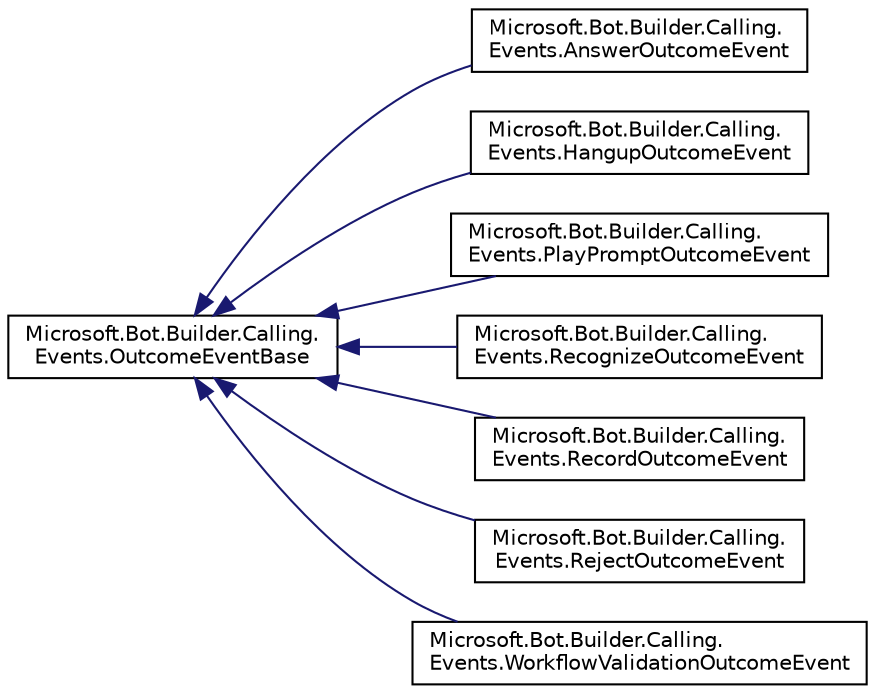 digraph "Graphical Class Hierarchy"
{
  edge [fontname="Helvetica",fontsize="10",labelfontname="Helvetica",labelfontsize="10"];
  node [fontname="Helvetica",fontsize="10",shape=record];
  rankdir="LR";
  Node1 [label="Microsoft.Bot.Builder.Calling.\lEvents.OutcomeEventBase",height=0.2,width=0.4,color="black", fillcolor="white", style="filled",URL="$d3/d8e/class_microsoft_1_1_bot_1_1_builder_1_1_calling_1_1_events_1_1_outcome_event_base.html"];
  Node1 -> Node2 [dir="back",color="midnightblue",fontsize="10",style="solid",fontname="Helvetica"];
  Node2 [label="Microsoft.Bot.Builder.Calling.\lEvents.AnswerOutcomeEvent",height=0.2,width=0.4,color="black", fillcolor="white", style="filled",URL="$d2/d91/class_microsoft_1_1_bot_1_1_builder_1_1_calling_1_1_events_1_1_answer_outcome_event.html"];
  Node1 -> Node3 [dir="back",color="midnightblue",fontsize="10",style="solid",fontname="Helvetica"];
  Node3 [label="Microsoft.Bot.Builder.Calling.\lEvents.HangupOutcomeEvent",height=0.2,width=0.4,color="black", fillcolor="white", style="filled",URL="$db/dac/class_microsoft_1_1_bot_1_1_builder_1_1_calling_1_1_events_1_1_hangup_outcome_event.html"];
  Node1 -> Node4 [dir="back",color="midnightblue",fontsize="10",style="solid",fontname="Helvetica"];
  Node4 [label="Microsoft.Bot.Builder.Calling.\lEvents.PlayPromptOutcomeEvent",height=0.2,width=0.4,color="black", fillcolor="white", style="filled",URL="$d8/de7/class_microsoft_1_1_bot_1_1_builder_1_1_calling_1_1_events_1_1_play_prompt_outcome_event.html"];
  Node1 -> Node5 [dir="back",color="midnightblue",fontsize="10",style="solid",fontname="Helvetica"];
  Node5 [label="Microsoft.Bot.Builder.Calling.\lEvents.RecognizeOutcomeEvent",height=0.2,width=0.4,color="black", fillcolor="white", style="filled",URL="$d9/d79/class_microsoft_1_1_bot_1_1_builder_1_1_calling_1_1_events_1_1_recognize_outcome_event.html"];
  Node1 -> Node6 [dir="back",color="midnightblue",fontsize="10",style="solid",fontname="Helvetica"];
  Node6 [label="Microsoft.Bot.Builder.Calling.\lEvents.RecordOutcomeEvent",height=0.2,width=0.4,color="black", fillcolor="white", style="filled",URL="$da/df1/class_microsoft_1_1_bot_1_1_builder_1_1_calling_1_1_events_1_1_record_outcome_event.html"];
  Node1 -> Node7 [dir="back",color="midnightblue",fontsize="10",style="solid",fontname="Helvetica"];
  Node7 [label="Microsoft.Bot.Builder.Calling.\lEvents.RejectOutcomeEvent",height=0.2,width=0.4,color="black", fillcolor="white", style="filled",URL="$d8/d60/class_microsoft_1_1_bot_1_1_builder_1_1_calling_1_1_events_1_1_reject_outcome_event.html"];
  Node1 -> Node8 [dir="back",color="midnightblue",fontsize="10",style="solid",fontname="Helvetica"];
  Node8 [label="Microsoft.Bot.Builder.Calling.\lEvents.WorkflowValidationOutcomeEvent",height=0.2,width=0.4,color="black", fillcolor="white", style="filled",URL="$d0/d98/class_microsoft_1_1_bot_1_1_builder_1_1_calling_1_1_events_1_1_workflow_validation_outcome_event.html"];
}
